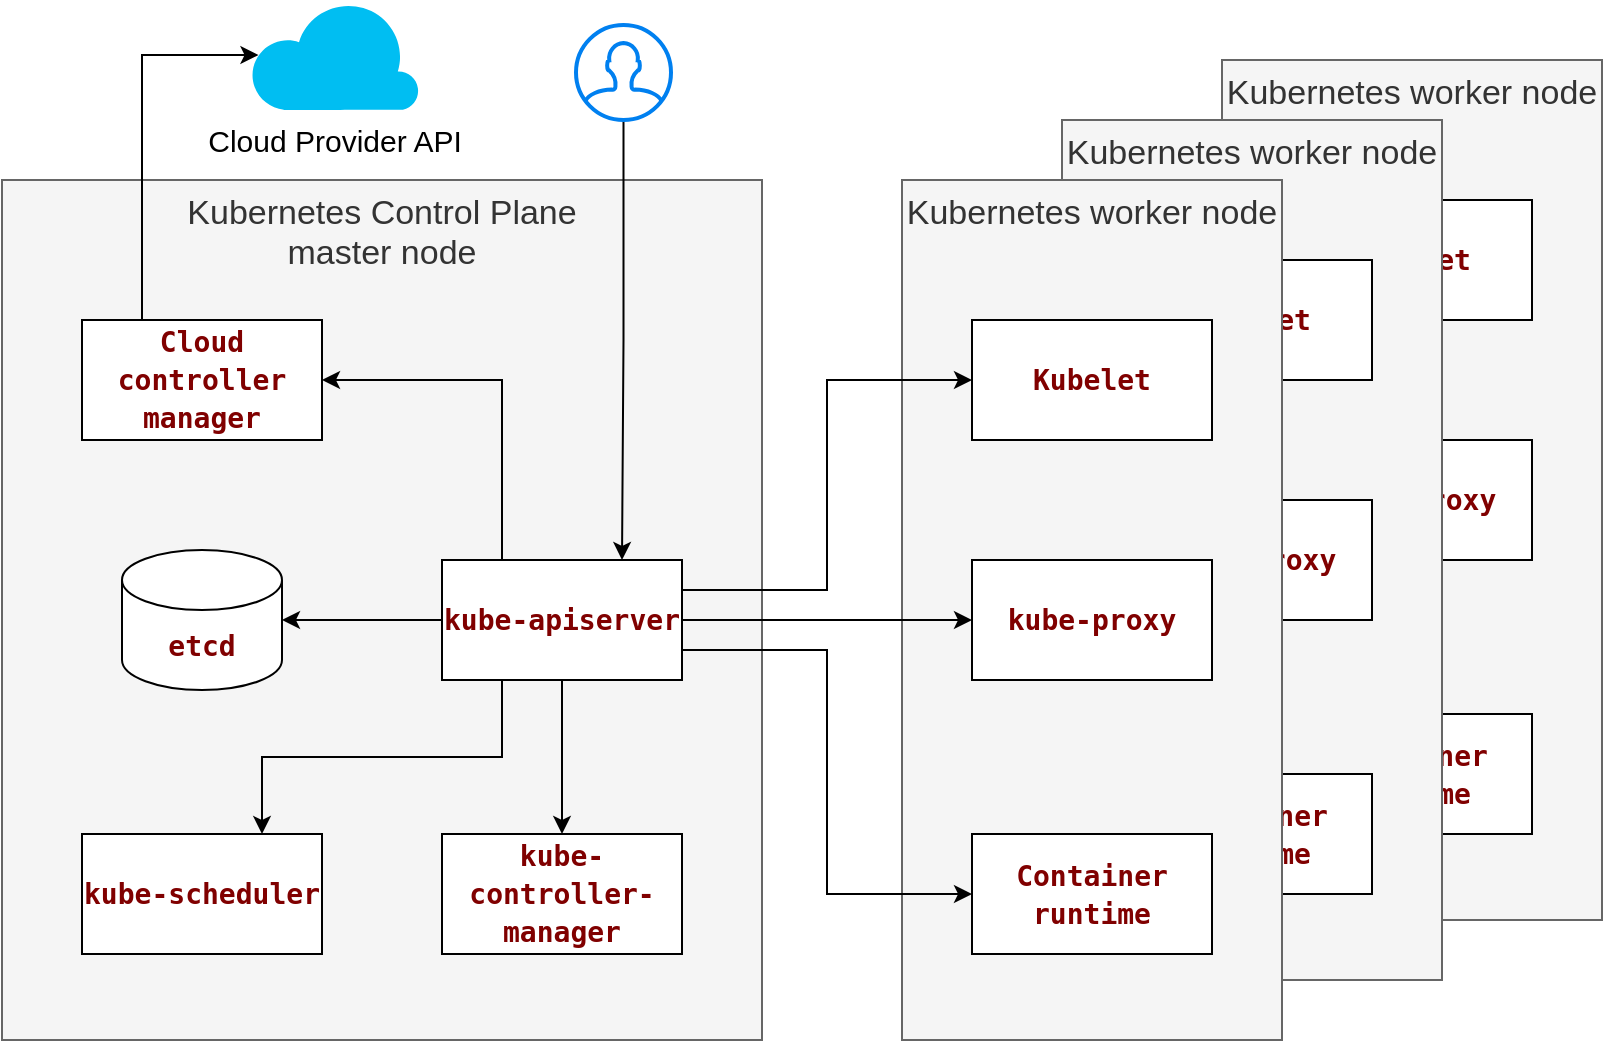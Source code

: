 <mxfile version="16.6.2"><diagram id="YmrcMXYlgf-WfAsIw-4j" name="Page-1"><mxGraphModel dx="1171" dy="1186" grid="1" gridSize="10" guides="1" tooltips="1" connect="1" arrows="1" fold="1" page="1" pageScale="1" pageWidth="1169" pageHeight="827" math="0" shadow="0"><root><mxCell id="0"/><mxCell id="1" parent="0"/><mxCell id="NiQE7Ru9PSvtS9b2x2SM-30" value="" style="group" vertex="1" connectable="0" parent="1"><mxGeometry x="650" y="40" width="190" height="430" as="geometry"/></mxCell><mxCell id="NiQE7Ru9PSvtS9b2x2SM-31" value="&lt;div style=&quot;font-size: 17px&quot;&gt;Kubernetes worker node&lt;br&gt;&lt;/div&gt;" style="rounded=0;whiteSpace=wrap;html=1;verticalAlign=top;fontSize=17;fillColor=#f5f5f5;fontColor=#333333;strokeColor=#666666;" vertex="1" parent="NiQE7Ru9PSvtS9b2x2SM-30"><mxGeometry width="190" height="430" as="geometry"/></mxCell><mxCell id="NiQE7Ru9PSvtS9b2x2SM-32" value="&lt;div style=&quot;color: rgb(0 , 0 , 0) ; background-color: rgb(255 , 255 , 255) ; font-family: &amp;#34;droid sans mono&amp;#34; , &amp;#34;monospace&amp;#34; , monospace ; font-weight: normal ; font-size: 14px ; line-height: 19px&quot;&gt;&lt;div&gt;&lt;span style=&quot;color: #800000 ; font-weight: bold&quot;&gt;kube-proxy&lt;/span&gt;&lt;/div&gt;&lt;/div&gt;" style="rounded=0;whiteSpace=wrap;html=1;" vertex="1" parent="NiQE7Ru9PSvtS9b2x2SM-30"><mxGeometry x="35" y="190" width="120" height="60" as="geometry"/></mxCell><mxCell id="NiQE7Ru9PSvtS9b2x2SM-33" value="&lt;div style=&quot;color: rgb(0 , 0 , 0) ; background-color: rgb(255 , 255 , 255) ; font-family: &amp;#34;droid sans mono&amp;#34; , &amp;#34;monospace&amp;#34; , monospace ; font-weight: normal ; font-size: 14px ; line-height: 19px&quot;&gt;&lt;div&gt;&lt;span style=&quot;color: #800000 ; font-weight: bold&quot;&gt;Kubelet&lt;/span&gt;&lt;/div&gt;&lt;/div&gt;" style="rounded=0;whiteSpace=wrap;html=1;" vertex="1" parent="NiQE7Ru9PSvtS9b2x2SM-30"><mxGeometry x="35" y="70" width="120" height="60" as="geometry"/></mxCell><mxCell id="NiQE7Ru9PSvtS9b2x2SM-34" value="&lt;div style=&quot;color: rgb(0 , 0 , 0) ; background-color: rgb(255 , 255 , 255) ; font-family: &amp;#34;droid sans mono&amp;#34; , &amp;#34;monospace&amp;#34; , monospace ; font-weight: normal ; font-size: 14px ; line-height: 19px&quot;&gt;&lt;div&gt;&lt;span style=&quot;color: #800000 ; font-weight: bold&quot;&gt;Container runtime&lt;br&gt;&lt;/span&gt;&lt;/div&gt;&lt;/div&gt;" style="rounded=0;whiteSpace=wrap;html=1;" vertex="1" parent="NiQE7Ru9PSvtS9b2x2SM-30"><mxGeometry x="35" y="327" width="120" height="60" as="geometry"/></mxCell><mxCell id="NiQE7Ru9PSvtS9b2x2SM-29" value="" style="group" vertex="1" connectable="0" parent="1"><mxGeometry x="570" y="70" width="190" height="430" as="geometry"/></mxCell><mxCell id="NiQE7Ru9PSvtS9b2x2SM-25" value="&lt;div style=&quot;font-size: 17px&quot;&gt;Kubernetes worker node&lt;br&gt;&lt;/div&gt;" style="rounded=0;whiteSpace=wrap;html=1;verticalAlign=top;fontSize=17;fillColor=#f5f5f5;fontColor=#333333;strokeColor=#666666;" vertex="1" parent="NiQE7Ru9PSvtS9b2x2SM-29"><mxGeometry width="190" height="430" as="geometry"/></mxCell><mxCell id="NiQE7Ru9PSvtS9b2x2SM-26" value="&lt;div style=&quot;color: rgb(0 , 0 , 0) ; background-color: rgb(255 , 255 , 255) ; font-family: &amp;#34;droid sans mono&amp;#34; , &amp;#34;monospace&amp;#34; , monospace ; font-weight: normal ; font-size: 14px ; line-height: 19px&quot;&gt;&lt;div&gt;&lt;span style=&quot;color: #800000 ; font-weight: bold&quot;&gt;kube-proxy&lt;/span&gt;&lt;/div&gt;&lt;/div&gt;" style="rounded=0;whiteSpace=wrap;html=1;" vertex="1" parent="NiQE7Ru9PSvtS9b2x2SM-29"><mxGeometry x="35" y="190" width="120" height="60" as="geometry"/></mxCell><mxCell id="NiQE7Ru9PSvtS9b2x2SM-27" value="&lt;div style=&quot;color: rgb(0 , 0 , 0) ; background-color: rgb(255 , 255 , 255) ; font-family: &amp;#34;droid sans mono&amp;#34; , &amp;#34;monospace&amp;#34; , monospace ; font-weight: normal ; font-size: 14px ; line-height: 19px&quot;&gt;&lt;div&gt;&lt;span style=&quot;color: #800000 ; font-weight: bold&quot;&gt;Kubelet&lt;/span&gt;&lt;/div&gt;&lt;/div&gt;" style="rounded=0;whiteSpace=wrap;html=1;" vertex="1" parent="NiQE7Ru9PSvtS9b2x2SM-29"><mxGeometry x="35" y="70" width="120" height="60" as="geometry"/></mxCell><mxCell id="NiQE7Ru9PSvtS9b2x2SM-28" value="&lt;div style=&quot;color: rgb(0 , 0 , 0) ; background-color: rgb(255 , 255 , 255) ; font-family: &amp;#34;droid sans mono&amp;#34; , &amp;#34;monospace&amp;#34; , monospace ; font-weight: normal ; font-size: 14px ; line-height: 19px&quot;&gt;&lt;div&gt;&lt;span style=&quot;color: #800000 ; font-weight: bold&quot;&gt;Container runtime&lt;br&gt;&lt;/span&gt;&lt;/div&gt;&lt;/div&gt;" style="rounded=0;whiteSpace=wrap;html=1;" vertex="1" parent="NiQE7Ru9PSvtS9b2x2SM-29"><mxGeometry x="35" y="327" width="120" height="60" as="geometry"/></mxCell><mxCell id="NiQE7Ru9PSvtS9b2x2SM-20" value="&lt;div style=&quot;font-size: 17px&quot;&gt;Kubernetes worker node&lt;br&gt;&lt;/div&gt;" style="rounded=0;whiteSpace=wrap;html=1;verticalAlign=top;fontSize=17;fillColor=#f5f5f5;fontColor=#333333;strokeColor=#666666;" vertex="1" parent="1"><mxGeometry x="490" y="100" width="190" height="430" as="geometry"/></mxCell><mxCell id="NiQE7Ru9PSvtS9b2x2SM-12" value="&lt;div style=&quot;font-size: 17px;&quot;&gt;Kubernetes Control Plane&lt;/div&gt;&lt;div style=&quot;font-size: 17px;&quot;&gt;master node&lt;br style=&quot;font-size: 17px;&quot;&gt;&lt;/div&gt;" style="rounded=0;whiteSpace=wrap;html=1;verticalAlign=top;fontSize=17;fillColor=#f5f5f5;fontColor=#333333;strokeColor=#666666;" vertex="1" parent="1"><mxGeometry x="40" y="100" width="380" height="430" as="geometry"/></mxCell><mxCell id="NiQE7Ru9PSvtS9b2x2SM-1" value="&lt;div style=&quot;color: rgb(0 , 0 , 0) ; background-color: rgb(255 , 255 , 255) ; font-family: &amp;#34;droid sans mono&amp;#34; , &amp;#34;monospace&amp;#34; , monospace ; font-weight: normal ; font-size: 14px ; line-height: 19px&quot;&gt;&lt;div&gt;&lt;span style=&quot;color: #800000 ; font-weight: bold&quot;&gt;etcd&lt;/span&gt;&lt;/div&gt;&lt;/div&gt;" style="shape=cylinder3;whiteSpace=wrap;html=1;boundedLbl=1;backgroundOutline=1;size=15;" vertex="1" parent="1"><mxGeometry x="100" y="285" width="80" height="70" as="geometry"/></mxCell><mxCell id="NiQE7Ru9PSvtS9b2x2SM-8" style="edgeStyle=orthogonalEdgeStyle;rounded=0;orthogonalLoop=1;jettySize=auto;html=1;entryX=1;entryY=0.5;entryDx=0;entryDy=0;entryPerimeter=0;" edge="1" parent="1" source="NiQE7Ru9PSvtS9b2x2SM-2" target="NiQE7Ru9PSvtS9b2x2SM-1"><mxGeometry relative="1" as="geometry"/></mxCell><mxCell id="NiQE7Ru9PSvtS9b2x2SM-21" style="edgeStyle=orthogonalEdgeStyle;rounded=0;orthogonalLoop=1;jettySize=auto;html=1;exitX=1;exitY=0.25;exitDx=0;exitDy=0;entryX=0;entryY=0.5;entryDx=0;entryDy=0;fontSize=17;startArrow=none;startFill=0;endArrow=classic;endFill=1;" edge="1" parent="1" source="NiQE7Ru9PSvtS9b2x2SM-2" target="NiQE7Ru9PSvtS9b2x2SM-17"><mxGeometry relative="1" as="geometry"/></mxCell><mxCell id="NiQE7Ru9PSvtS9b2x2SM-22" style="edgeStyle=orthogonalEdgeStyle;rounded=0;orthogonalLoop=1;jettySize=auto;html=1;exitX=1;exitY=0.5;exitDx=0;exitDy=0;entryX=0;entryY=0.5;entryDx=0;entryDy=0;fontSize=17;startArrow=none;startFill=0;endArrow=classic;endFill=1;" edge="1" parent="1" source="NiQE7Ru9PSvtS9b2x2SM-2" target="NiQE7Ru9PSvtS9b2x2SM-15"><mxGeometry relative="1" as="geometry"/></mxCell><mxCell id="NiQE7Ru9PSvtS9b2x2SM-23" style="edgeStyle=orthogonalEdgeStyle;rounded=0;orthogonalLoop=1;jettySize=auto;html=1;exitX=1;exitY=0.75;exitDx=0;exitDy=0;entryX=0;entryY=0.5;entryDx=0;entryDy=0;fontSize=17;startArrow=none;startFill=0;endArrow=classic;endFill=1;" edge="1" parent="1" source="NiQE7Ru9PSvtS9b2x2SM-2" target="NiQE7Ru9PSvtS9b2x2SM-19"><mxGeometry relative="1" as="geometry"/></mxCell><mxCell id="NiQE7Ru9PSvtS9b2x2SM-2" value="&lt;div style=&quot;color: rgb(0 , 0 , 0) ; background-color: rgb(255 , 255 , 255) ; font-family: &amp;#34;droid sans mono&amp;#34; , &amp;#34;monospace&amp;#34; , monospace ; font-weight: normal ; font-size: 14px ; line-height: 19px&quot;&gt;&lt;div&gt;&lt;span style=&quot;color: #800000 ; font-weight: bold&quot;&gt;kube-apiserver&lt;/span&gt;&lt;/div&gt;&lt;/div&gt;" style="rounded=0;whiteSpace=wrap;html=1;" vertex="1" parent="1"><mxGeometry x="260" y="290" width="120" height="60" as="geometry"/></mxCell><mxCell id="NiQE7Ru9PSvtS9b2x2SM-7" style="edgeStyle=orthogonalEdgeStyle;rounded=0;orthogonalLoop=1;jettySize=auto;html=1;exitX=1;exitY=0.5;exitDx=0;exitDy=0;entryX=0.25;entryY=0;entryDx=0;entryDy=0;startArrow=classic;startFill=1;endArrow=none;endFill=0;" edge="1" parent="1" source="NiQE7Ru9PSvtS9b2x2SM-3" target="NiQE7Ru9PSvtS9b2x2SM-2"><mxGeometry relative="1" as="geometry"><mxPoint x="280" y="290" as="targetPoint"/></mxGeometry></mxCell><mxCell id="NiQE7Ru9PSvtS9b2x2SM-35" style="edgeStyle=orthogonalEdgeStyle;rounded=0;orthogonalLoop=1;jettySize=auto;html=1;exitX=0.25;exitY=0;exitDx=0;exitDy=0;entryX=0.05;entryY=0.5;entryDx=0;entryDy=0;entryPerimeter=0;fontSize=15;startArrow=none;startFill=0;endArrow=classic;endFill=1;" edge="1" parent="1" source="NiQE7Ru9PSvtS9b2x2SM-3" target="NiQE7Ru9PSvtS9b2x2SM-13"><mxGeometry relative="1" as="geometry"><Array as="points"><mxPoint x="110" y="38"/></Array></mxGeometry></mxCell><mxCell id="NiQE7Ru9PSvtS9b2x2SM-3" value="&lt;div style=&quot;color: rgb(0 , 0 , 0) ; background-color: rgb(255 , 255 , 255) ; font-family: &amp;#34;droid sans mono&amp;#34; , &amp;#34;monospace&amp;#34; , monospace ; font-weight: normal ; font-size: 14px ; line-height: 19px&quot;&gt;&lt;div&gt;&lt;span style=&quot;color: #800000 ; font-weight: bold&quot;&gt;Cloud controller manager&lt;/span&gt;&lt;/div&gt;&lt;/div&gt;" style="rounded=0;whiteSpace=wrap;html=1;" vertex="1" parent="1"><mxGeometry x="80" y="170" width="120" height="60" as="geometry"/></mxCell><mxCell id="NiQE7Ru9PSvtS9b2x2SM-10" style="edgeStyle=orthogonalEdgeStyle;rounded=0;orthogonalLoop=1;jettySize=auto;html=1;exitX=0.5;exitY=0;exitDx=0;exitDy=0;entryX=0.5;entryY=1;entryDx=0;entryDy=0;startArrow=classic;startFill=1;endArrow=none;endFill=0;" edge="1" parent="1" source="NiQE7Ru9PSvtS9b2x2SM-4" target="NiQE7Ru9PSvtS9b2x2SM-2"><mxGeometry relative="1" as="geometry"/></mxCell><mxCell id="NiQE7Ru9PSvtS9b2x2SM-4" value="&lt;div style=&quot;color: rgb(0 , 0 , 0) ; background-color: rgb(255 , 255 , 255) ; font-family: &amp;#34;droid sans mono&amp;#34; , &amp;#34;monospace&amp;#34; , monospace ; font-weight: normal ; font-size: 14px ; line-height: 19px&quot;&gt;&lt;div&gt;&lt;span style=&quot;color: #800000 ; font-weight: bold&quot;&gt;kube-controller-manager&lt;/span&gt;&lt;/div&gt;&lt;/div&gt;" style="rounded=0;whiteSpace=wrap;html=1;" vertex="1" parent="1"><mxGeometry x="260" y="427" width="120" height="60" as="geometry"/></mxCell><mxCell id="NiQE7Ru9PSvtS9b2x2SM-9" style="edgeStyle=orthogonalEdgeStyle;rounded=0;orthogonalLoop=1;jettySize=auto;html=1;exitX=0.75;exitY=0;exitDx=0;exitDy=0;entryX=0.25;entryY=1;entryDx=0;entryDy=0;startArrow=classic;startFill=1;endArrow=none;endFill=0;" edge="1" parent="1" source="NiQE7Ru9PSvtS9b2x2SM-5" target="NiQE7Ru9PSvtS9b2x2SM-2"><mxGeometry relative="1" as="geometry"/></mxCell><mxCell id="NiQE7Ru9PSvtS9b2x2SM-5" value="&lt;div style=&quot;color: rgb(0 , 0 , 0) ; background-color: rgb(255 , 255 , 255) ; font-family: &amp;#34;droid sans mono&amp;#34; , &amp;#34;monospace&amp;#34; , monospace ; font-weight: normal ; font-size: 14px ; line-height: 19px&quot;&gt;&lt;div&gt;&lt;span style=&quot;color: #800000 ; font-weight: bold&quot;&gt;kube-scheduler&lt;/span&gt;&lt;/div&gt;&lt;/div&gt;" style="rounded=0;whiteSpace=wrap;html=1;" vertex="1" parent="1"><mxGeometry x="80" y="427" width="120" height="60" as="geometry"/></mxCell><mxCell id="NiQE7Ru9PSvtS9b2x2SM-13" value="Cloud Provider API" style="verticalLabelPosition=bottom;html=1;verticalAlign=top;align=center;strokeColor=none;fillColor=#00BEF2;shape=mxgraph.azure.cloud;fontSize=15;" vertex="1" parent="1"><mxGeometry x="164" y="10" width="84.62" height="55" as="geometry"/></mxCell><mxCell id="NiQE7Ru9PSvtS9b2x2SM-15" value="&lt;div style=&quot;color: rgb(0 , 0 , 0) ; background-color: rgb(255 , 255 , 255) ; font-family: &amp;#34;droid sans mono&amp;#34; , &amp;#34;monospace&amp;#34; , monospace ; font-weight: normal ; font-size: 14px ; line-height: 19px&quot;&gt;&lt;div&gt;&lt;span style=&quot;color: #800000 ; font-weight: bold&quot;&gt;kube-proxy&lt;/span&gt;&lt;/div&gt;&lt;/div&gt;" style="rounded=0;whiteSpace=wrap;html=1;" vertex="1" parent="1"><mxGeometry x="525" y="290" width="120" height="60" as="geometry"/></mxCell><mxCell id="NiQE7Ru9PSvtS9b2x2SM-17" value="&lt;div style=&quot;color: rgb(0 , 0 , 0) ; background-color: rgb(255 , 255 , 255) ; font-family: &amp;#34;droid sans mono&amp;#34; , &amp;#34;monospace&amp;#34; , monospace ; font-weight: normal ; font-size: 14px ; line-height: 19px&quot;&gt;&lt;div&gt;&lt;span style=&quot;color: #800000 ; font-weight: bold&quot;&gt;Kubelet&lt;/span&gt;&lt;/div&gt;&lt;/div&gt;" style="rounded=0;whiteSpace=wrap;html=1;" vertex="1" parent="1"><mxGeometry x="525" y="170" width="120" height="60" as="geometry"/></mxCell><mxCell id="NiQE7Ru9PSvtS9b2x2SM-19" value="&lt;div style=&quot;color: rgb(0 , 0 , 0) ; background-color: rgb(255 , 255 , 255) ; font-family: &amp;#34;droid sans mono&amp;#34; , &amp;#34;monospace&amp;#34; , monospace ; font-weight: normal ; font-size: 14px ; line-height: 19px&quot;&gt;&lt;div&gt;&lt;span style=&quot;color: #800000 ; font-weight: bold&quot;&gt;Container runtime&lt;br&gt;&lt;/span&gt;&lt;/div&gt;&lt;/div&gt;" style="rounded=0;whiteSpace=wrap;html=1;" vertex="1" parent="1"><mxGeometry x="525" y="427" width="120" height="60" as="geometry"/></mxCell><mxCell id="NiQE7Ru9PSvtS9b2x2SM-37" style="edgeStyle=orthogonalEdgeStyle;rounded=0;orthogonalLoop=1;jettySize=auto;html=1;entryX=0.75;entryY=0;entryDx=0;entryDy=0;fontSize=15;startArrow=none;startFill=0;endArrow=classic;endFill=1;" edge="1" parent="1" source="NiQE7Ru9PSvtS9b2x2SM-36" target="NiQE7Ru9PSvtS9b2x2SM-2"><mxGeometry relative="1" as="geometry"/></mxCell><mxCell id="NiQE7Ru9PSvtS9b2x2SM-36" value="" style="html=1;verticalLabelPosition=bottom;align=center;labelBackgroundColor=#ffffff;verticalAlign=top;strokeWidth=2;strokeColor=#0080F0;shadow=0;dashed=0;shape=mxgraph.ios7.icons.user;fontSize=15;" vertex="1" parent="1"><mxGeometry x="327" y="22.5" width="47.5" height="47.5" as="geometry"/></mxCell></root></mxGraphModel></diagram></mxfile>